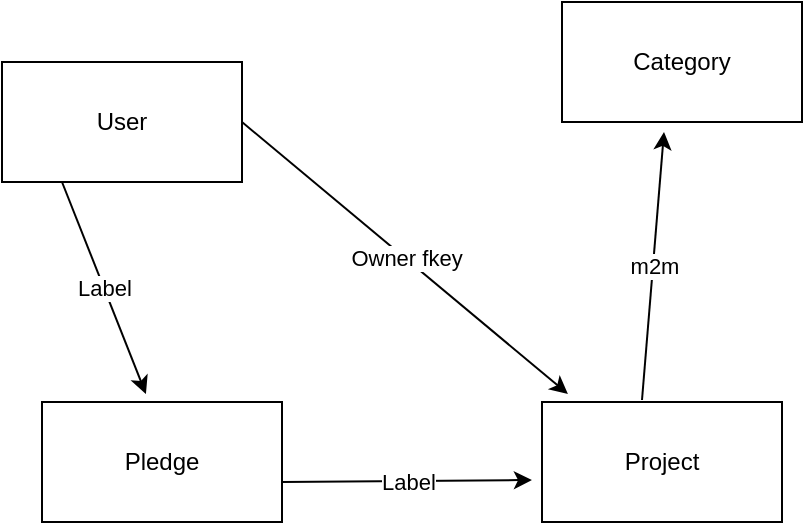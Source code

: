 <mxfile version="16.5.1" type="device"><diagram id="-mY2e_gtKh3u9O_MFRCm" name="Page-1"><mxGraphModel dx="370" dy="595" grid="1" gridSize="10" guides="1" tooltips="1" connect="1" arrows="1" fold="1" page="1" pageScale="1" pageWidth="827" pageHeight="1169" math="0" shadow="0"><root><mxCell id="0"/><mxCell id="1" parent="0"/><mxCell id="htjUHiu6n9OY38Q8AJCJ-1" value="User" style="rounded=0;whiteSpace=wrap;html=1;" vertex="1" parent="1"><mxGeometry x="30" y="80" width="120" height="60" as="geometry"/></mxCell><mxCell id="htjUHiu6n9OY38Q8AJCJ-2" value="Pledge" style="rounded=0;whiteSpace=wrap;html=1;" vertex="1" parent="1"><mxGeometry x="50" y="250" width="120" height="60" as="geometry"/></mxCell><mxCell id="htjUHiu6n9OY38Q8AJCJ-3" value="Project" style="rounded=0;whiteSpace=wrap;html=1;" vertex="1" parent="1"><mxGeometry x="300" y="250" width="120" height="60" as="geometry"/></mxCell><mxCell id="htjUHiu6n9OY38Q8AJCJ-4" value="Category" style="rounded=0;whiteSpace=wrap;html=1;" vertex="1" parent="1"><mxGeometry x="310" y="50" width="120" height="60" as="geometry"/></mxCell><mxCell id="htjUHiu6n9OY38Q8AJCJ-8" value="" style="endArrow=classic;html=1;rounded=0;exitX=1;exitY=0.5;exitDx=0;exitDy=0;entryX=0.108;entryY=-0.067;entryDx=0;entryDy=0;entryPerimeter=0;" edge="1" parent="1" source="htjUHiu6n9OY38Q8AJCJ-1" target="htjUHiu6n9OY38Q8AJCJ-3"><mxGeometry relative="1" as="geometry"><mxPoint x="230" y="310" as="sourcePoint"/><mxPoint x="330" y="310" as="targetPoint"/><Array as="points"/></mxGeometry></mxCell><mxCell id="htjUHiu6n9OY38Q8AJCJ-9" value="Owner fkey" style="edgeLabel;resizable=0;html=1;align=center;verticalAlign=middle;" connectable="0" vertex="1" parent="htjUHiu6n9OY38Q8AJCJ-8"><mxGeometry relative="1" as="geometry"/></mxCell><mxCell id="htjUHiu6n9OY38Q8AJCJ-10" value="" style="endArrow=classic;html=1;rounded=0;entryX=0.425;entryY=1.083;entryDx=0;entryDy=0;entryPerimeter=0;" edge="1" parent="1" target="htjUHiu6n9OY38Q8AJCJ-4"><mxGeometry relative="1" as="geometry"><mxPoint x="350" y="249" as="sourcePoint"/><mxPoint x="360" y="120" as="targetPoint"/></mxGeometry></mxCell><mxCell id="htjUHiu6n9OY38Q8AJCJ-11" value="m2m" style="edgeLabel;resizable=0;html=1;align=center;verticalAlign=middle;" connectable="0" vertex="1" parent="htjUHiu6n9OY38Q8AJCJ-10"><mxGeometry relative="1" as="geometry"/></mxCell><mxCell id="htjUHiu6n9OY38Q8AJCJ-12" value="" style="endArrow=classic;html=1;rounded=0;entryX=-0.042;entryY=0.65;entryDx=0;entryDy=0;entryPerimeter=0;" edge="1" parent="1" target="htjUHiu6n9OY38Q8AJCJ-3"><mxGeometry relative="1" as="geometry"><mxPoint x="170" y="290" as="sourcePoint"/><mxPoint x="270" y="290" as="targetPoint"/></mxGeometry></mxCell><mxCell id="htjUHiu6n9OY38Q8AJCJ-13" value="Label" style="edgeLabel;resizable=0;html=1;align=center;verticalAlign=middle;" connectable="0" vertex="1" parent="htjUHiu6n9OY38Q8AJCJ-12"><mxGeometry relative="1" as="geometry"/></mxCell><mxCell id="htjUHiu6n9OY38Q8AJCJ-14" value="" style="endArrow=classic;html=1;rounded=0;entryX=0.433;entryY=-0.067;entryDx=0;entryDy=0;entryPerimeter=0;" edge="1" parent="1" target="htjUHiu6n9OY38Q8AJCJ-2"><mxGeometry relative="1" as="geometry"><mxPoint x="60" y="140" as="sourcePoint"/><mxPoint x="160" y="140" as="targetPoint"/></mxGeometry></mxCell><mxCell id="htjUHiu6n9OY38Q8AJCJ-15" value="Label" style="edgeLabel;resizable=0;html=1;align=center;verticalAlign=middle;" connectable="0" vertex="1" parent="htjUHiu6n9OY38Q8AJCJ-14"><mxGeometry relative="1" as="geometry"/></mxCell></root></mxGraphModel></diagram></mxfile>